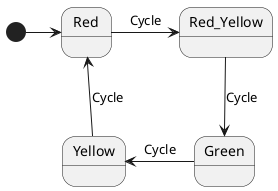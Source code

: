 @startuml

[*] -> Red
Red -> Red_Yellow : Cycle
Red_Yellow --> Green : Cycle
Green -left-> Yellow : Cycle
Yellow -up-> Red : Cycle

@enduml